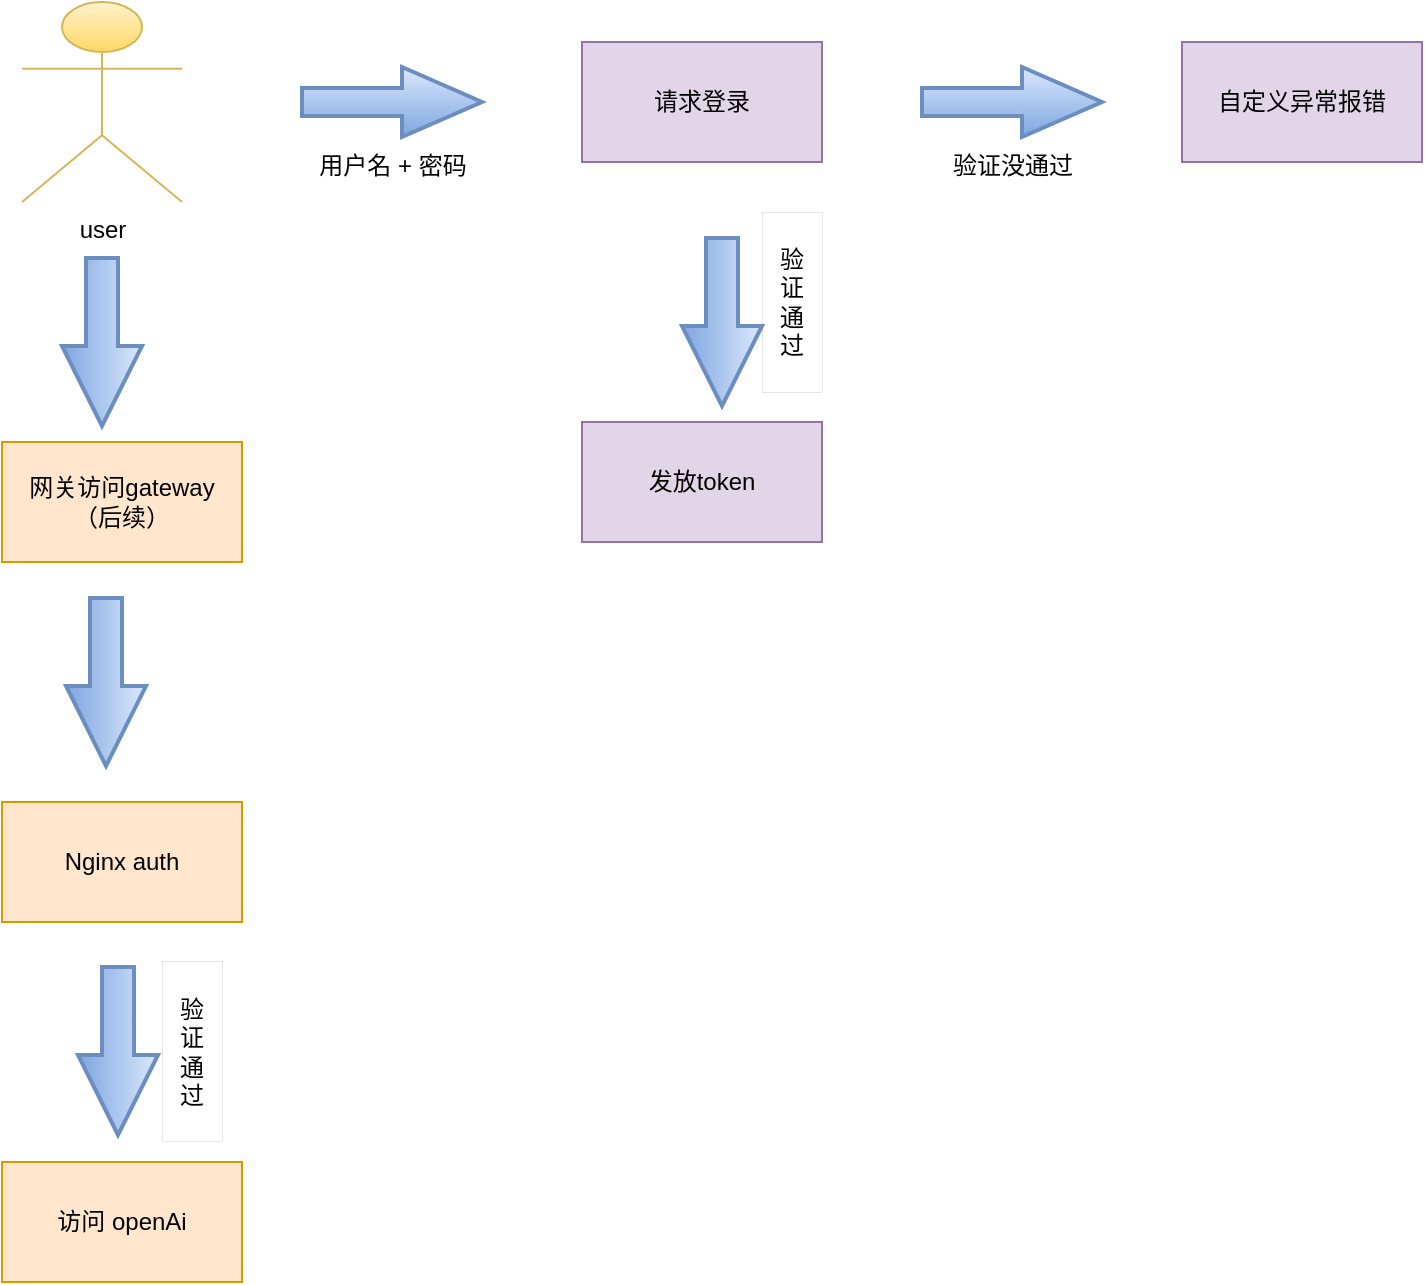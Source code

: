 <mxfile version="21.7.1" type="github">
  <diagram name="第 1 页" id="Z0AXajfdGdvqmnPmmERQ">
    <mxGraphModel dx="1434" dy="774" grid="1" gridSize="10" guides="1" tooltips="1" connect="1" arrows="1" fold="1" page="1" pageScale="1" pageWidth="827" pageHeight="1169" math="0" shadow="0">
      <root>
        <mxCell id="0" />
        <mxCell id="1" parent="0" />
        <mxCell id="zzMEKj-JJIgcN96Cs7aU-1" value="user" style="shape=umlActor;verticalLabelPosition=bottom;verticalAlign=top;html=1;fillColor=#fff2cc;strokeColor=#d6b656;gradientColor=#ffd966;" vertex="1" parent="1">
          <mxGeometry x="40" y="40" width="80" height="100" as="geometry" />
        </mxCell>
        <mxCell id="zzMEKj-JJIgcN96Cs7aU-2" value="用户名 + 密码" style="verticalLabelPosition=bottom;verticalAlign=top;html=1;strokeWidth=2;shape=mxgraph.arrows2.arrow;dy=0.6;dx=40;notch=0;fillColor=#dae8fc;gradientColor=#7ea6e0;strokeColor=#6c8ebf;" vertex="1" parent="1">
          <mxGeometry x="180" y="72.5" width="90" height="35" as="geometry" />
        </mxCell>
        <mxCell id="zzMEKj-JJIgcN96Cs7aU-5" value="请求登录" style="rounded=0;whiteSpace=wrap;html=1;fillColor=#e1d5e7;strokeColor=#9673a6;" vertex="1" parent="1">
          <mxGeometry x="320" y="60" width="120" height="60" as="geometry" />
        </mxCell>
        <mxCell id="zzMEKj-JJIgcN96Cs7aU-8" value="验证没通过" style="verticalLabelPosition=bottom;verticalAlign=top;html=1;strokeWidth=2;shape=mxgraph.arrows2.arrow;dy=0.6;dx=40;notch=0;fillColor=#dae8fc;gradientColor=#7ea6e0;strokeColor=#6c8ebf;" vertex="1" parent="1">
          <mxGeometry x="490" y="72.5" width="90" height="35" as="geometry" />
        </mxCell>
        <mxCell id="zzMEKj-JJIgcN96Cs7aU-11" value="自定义异常报错" style="rounded=0;whiteSpace=wrap;html=1;fillColor=#e1d5e7;strokeColor=#9673a6;" vertex="1" parent="1">
          <mxGeometry x="620" y="60" width="120" height="60" as="geometry" />
        </mxCell>
        <mxCell id="zzMEKj-JJIgcN96Cs7aU-16" value="" style="verticalLabelPosition=top;verticalAlign=bottom;html=1;strokeWidth=2;shape=mxgraph.arrows2.arrow;dy=0.6;dx=40;notch=0;rotation=90;fillColor=#dae8fc;strokeColor=#6c8ebf;gradientColor=#7ea6e0;labelPosition=center;align=center;" vertex="1" parent="1">
          <mxGeometry x="38" y="190" width="84" height="40" as="geometry" />
        </mxCell>
        <mxCell id="zzMEKj-JJIgcN96Cs7aU-17" value="&lt;div&gt;验&lt;/div&gt;&lt;div&gt;证&lt;/div&gt;&lt;div&gt;通&lt;/div&gt;&lt;div&gt;过&lt;/div&gt;" style="rounded=0;whiteSpace=wrap;html=1;strokeWidth=0;" vertex="1" parent="1">
          <mxGeometry x="410" y="145" width="30" height="90" as="geometry" />
        </mxCell>
        <mxCell id="zzMEKj-JJIgcN96Cs7aU-18" value="发放token" style="rounded=0;whiteSpace=wrap;html=1;fillColor=#e1d5e7;strokeColor=#9673a6;" vertex="1" parent="1">
          <mxGeometry x="320" y="250" width="120" height="60" as="geometry" />
        </mxCell>
        <mxCell id="zzMEKj-JJIgcN96Cs7aU-19" value="" style="verticalLabelPosition=top;verticalAlign=bottom;html=1;strokeWidth=2;shape=mxgraph.arrows2.arrow;dy=0.6;dx=40;notch=0;rotation=90;fillColor=#dae8fc;strokeColor=#6c8ebf;gradientColor=#7ea6e0;labelPosition=center;align=center;" vertex="1" parent="1">
          <mxGeometry x="348" y="180" width="84" height="40" as="geometry" />
        </mxCell>
        <mxCell id="zzMEKj-JJIgcN96Cs7aU-21" value="&lt;div&gt;网关访问gateway&lt;/div&gt;（后续）" style="rounded=0;whiteSpace=wrap;html=1;fillColor=#ffe6cc;strokeColor=#d79b00;" vertex="1" parent="1">
          <mxGeometry x="30" y="260" width="120" height="60" as="geometry" />
        </mxCell>
        <mxCell id="zzMEKj-JJIgcN96Cs7aU-22" value="" style="verticalLabelPosition=top;verticalAlign=bottom;html=1;strokeWidth=2;shape=mxgraph.arrows2.arrow;dy=0.6;dx=40;notch=0;rotation=90;fillColor=#dae8fc;strokeColor=#6c8ebf;gradientColor=#7ea6e0;labelPosition=center;align=center;" vertex="1" parent="1">
          <mxGeometry x="40" y="360" width="84" height="40" as="geometry" />
        </mxCell>
        <mxCell id="zzMEKj-JJIgcN96Cs7aU-23" value="Nginx auth" style="rounded=0;whiteSpace=wrap;html=1;fillColor=#ffe6cc;strokeColor=#d79b00;" vertex="1" parent="1">
          <mxGeometry x="30" y="440" width="120" height="60" as="geometry" />
        </mxCell>
        <mxCell id="zzMEKj-JJIgcN96Cs7aU-24" value="" style="verticalLabelPosition=top;verticalAlign=bottom;html=1;strokeWidth=2;shape=mxgraph.arrows2.arrow;dy=0.6;dx=40;notch=0;rotation=90;fillColor=#dae8fc;strokeColor=#6c8ebf;gradientColor=#7ea6e0;labelPosition=center;align=center;" vertex="1" parent="1">
          <mxGeometry x="46" y="544.5" width="84" height="40" as="geometry" />
        </mxCell>
        <mxCell id="zzMEKj-JJIgcN96Cs7aU-26" value="访问 openAi" style="rounded=0;whiteSpace=wrap;html=1;fillColor=#ffe6cc;strokeColor=#d79b00;" vertex="1" parent="1">
          <mxGeometry x="30" y="620" width="120" height="60" as="geometry" />
        </mxCell>
        <mxCell id="zzMEKj-JJIgcN96Cs7aU-27" value="&lt;div&gt;验&lt;/div&gt;&lt;div&gt;证&lt;/div&gt;&lt;div&gt;通&lt;/div&gt;&lt;div&gt;过&lt;/div&gt;" style="rounded=0;whiteSpace=wrap;html=1;strokeWidth=0;" vertex="1" parent="1">
          <mxGeometry x="110" y="519.5" width="30" height="90" as="geometry" />
        </mxCell>
      </root>
    </mxGraphModel>
  </diagram>
</mxfile>
